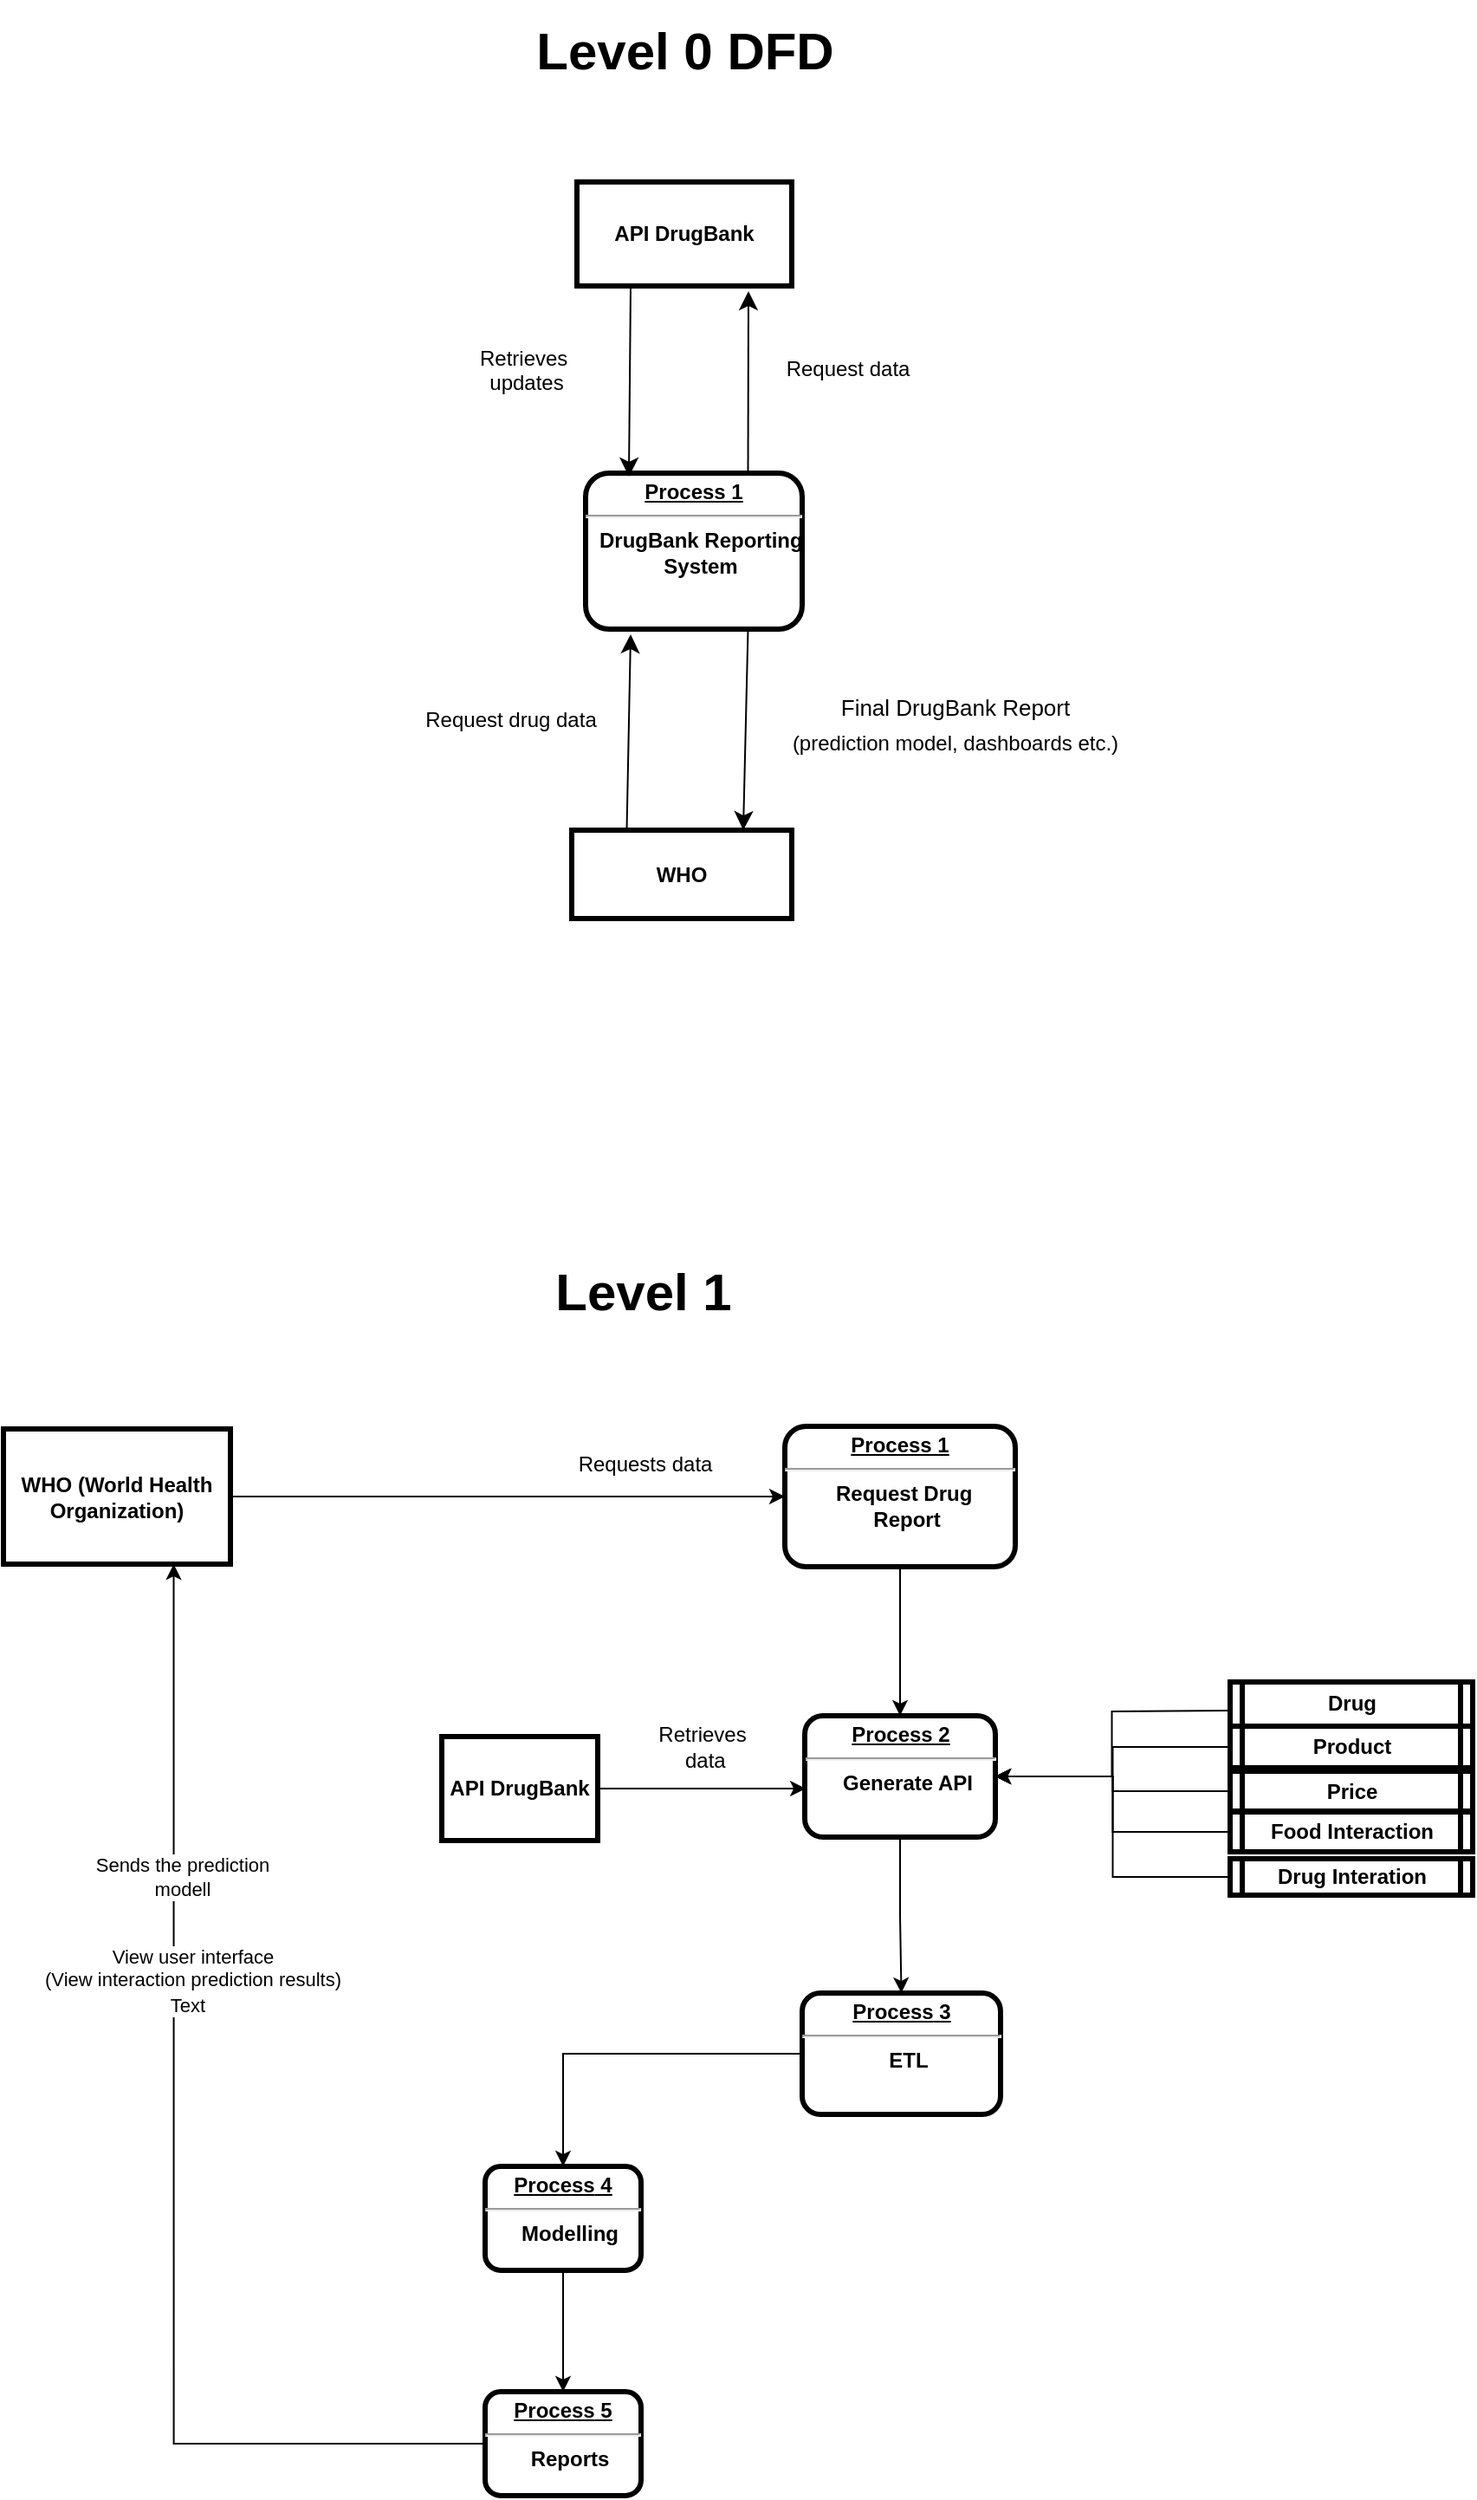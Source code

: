 <mxfile version="23.1.5" type="device">
  <diagram name="Page-1" id="Fyjw3lSKPRfceUW5DVw9">
    <mxGraphModel dx="1434" dy="3036" grid="1" gridSize="10" guides="1" tooltips="1" connect="1" arrows="1" fold="1" page="1" pageScale="1" pageWidth="850" pageHeight="1100" math="0" shadow="0">
      <root>
        <mxCell id="0" />
        <mxCell id="1" parent="0" />
        <mxCell id="1bp27MTQ7zRGK-JUnbW6-1" value="&lt;font style=&quot;font-size: 30px;&quot;&gt;Level 1&lt;/font&gt;" style="text;strokeColor=none;fillColor=none;html=1;align=center;verticalAlign=middle;whiteSpace=wrap;rounded=0;fontSize=16;fontStyle=1" parent="1" vertex="1">
          <mxGeometry x="303" y="-1280" width="137" height="49" as="geometry" />
        </mxCell>
        <mxCell id="1bp27MTQ7zRGK-JUnbW6-18" style="edgeStyle=orthogonalEdgeStyle;rounded=0;orthogonalLoop=1;jettySize=auto;html=1;exitX=0;exitY=0.5;exitDx=0;exitDy=0;entryX=1;entryY=0.5;entryDx=0;entryDy=0;" parent="1" target="1bp27MTQ7zRGK-JUnbW6-31" edge="1">
          <mxGeometry relative="1" as="geometry">
            <mxPoint x="709" y="-1013" as="sourcePoint" />
          </mxGeometry>
        </mxCell>
        <mxCell id="1bp27MTQ7zRGK-JUnbW6-20" style="edgeStyle=orthogonalEdgeStyle;rounded=0;orthogonalLoop=1;jettySize=auto;html=1;exitX=0;exitY=0.5;exitDx=0;exitDy=0;entryX=1;entryY=0.5;entryDx=0;entryDy=0;" parent="1" source="1bp27MTQ7zRGK-JUnbW6-21" target="1bp27MTQ7zRGK-JUnbW6-31" edge="1">
          <mxGeometry relative="1" as="geometry" />
        </mxCell>
        <mxCell id="1bp27MTQ7zRGK-JUnbW6-21" value="Drug Interation" style="shape=process;whiteSpace=wrap;align=center;verticalAlign=middle;size=0.048;fontStyle=1;strokeWidth=3;fillColor=default;" parent="1" vertex="1">
          <mxGeometry x="710" y="-927.5" width="140" height="21" as="geometry" />
        </mxCell>
        <mxCell id="1bp27MTQ7zRGK-JUnbW6-22" style="edgeStyle=orthogonalEdgeStyle;rounded=0;orthogonalLoop=1;jettySize=auto;html=1;exitX=0;exitY=0.5;exitDx=0;exitDy=0;entryX=1;entryY=0.5;entryDx=0;entryDy=0;" parent="1" source="1bp27MTQ7zRGK-JUnbW6-23" target="1bp27MTQ7zRGK-JUnbW6-31" edge="1">
          <mxGeometry relative="1" as="geometry" />
        </mxCell>
        <mxCell id="1bp27MTQ7zRGK-JUnbW6-23" value="Food Interaction" style="shape=process;whiteSpace=wrap;align=center;verticalAlign=middle;size=0.048;fontStyle=1;strokeWidth=3;fillColor=default;" parent="1" vertex="1">
          <mxGeometry x="710" y="-954.5" width="140" height="23" as="geometry" />
        </mxCell>
        <mxCell id="1bp27MTQ7zRGK-JUnbW6-24" style="edgeStyle=orthogonalEdgeStyle;rounded=0;orthogonalLoop=1;jettySize=auto;html=1;exitX=0;exitY=0.5;exitDx=0;exitDy=0;entryX=1;entryY=0.5;entryDx=0;entryDy=0;" parent="1" source="1bp27MTQ7zRGK-JUnbW6-25" target="1bp27MTQ7zRGK-JUnbW6-31" edge="1">
          <mxGeometry relative="1" as="geometry" />
        </mxCell>
        <mxCell id="1bp27MTQ7zRGK-JUnbW6-25" value="Product" style="shape=process;whiteSpace=wrap;align=center;verticalAlign=middle;size=0.048;fontStyle=1;strokeWidth=3;fillColor=default;" parent="1" vertex="1">
          <mxGeometry x="710" y="-1004" width="140" height="24" as="geometry" />
        </mxCell>
        <mxCell id="1bp27MTQ7zRGK-JUnbW6-26" style="edgeStyle=orthogonalEdgeStyle;rounded=0;orthogonalLoop=1;jettySize=auto;html=1;exitX=0;exitY=0.5;exitDx=0;exitDy=0;entryX=1;entryY=0.5;entryDx=0;entryDy=0;" parent="1" source="1bp27MTQ7zRGK-JUnbW6-27" target="1bp27MTQ7zRGK-JUnbW6-31" edge="1">
          <mxGeometry relative="1" as="geometry" />
        </mxCell>
        <mxCell id="1bp27MTQ7zRGK-JUnbW6-27" value="Price" style="shape=process;whiteSpace=wrap;align=center;verticalAlign=middle;size=0.048;fontStyle=1;strokeWidth=3;fillColor=default;" parent="1" vertex="1">
          <mxGeometry x="710" y="-978" width="140" height="23" as="geometry" />
        </mxCell>
        <mxCell id="1bp27MTQ7zRGK-JUnbW6-29" value="Drug" style="shape=process;whiteSpace=wrap;align=center;verticalAlign=middle;size=0.048;fontStyle=1;strokeWidth=3;fillColor=none;" parent="1" vertex="1">
          <mxGeometry x="710" y="-1029.5" width="140" height="25.5" as="geometry" />
        </mxCell>
        <mxCell id="1bp27MTQ7zRGK-JUnbW6-30" style="edgeStyle=orthogonalEdgeStyle;rounded=0;orthogonalLoop=1;jettySize=auto;html=1;exitX=0.5;exitY=1;exitDx=0;exitDy=0;" parent="1" source="1bp27MTQ7zRGK-JUnbW6-31" target="1bp27MTQ7zRGK-JUnbW6-33" edge="1">
          <mxGeometry relative="1" as="geometry" />
        </mxCell>
        <mxCell id="1bp27MTQ7zRGK-JUnbW6-31" value="&lt;p style=&quot;margin: 0px; margin-top: 4px; text-align: center; text-decoration: underline;&quot;&gt;&lt;strong&gt;Process 2&lt;br&gt;&lt;/strong&gt;&lt;/p&gt;&lt;hr&gt;&lt;p style=&quot;margin: 0px; margin-left: 8px;&quot;&gt;Generate API&lt;/p&gt;" style="verticalAlign=middle;align=center;overflow=fill;fontSize=12;fontFamily=Helvetica;html=1;rounded=1;fontStyle=1;strokeWidth=3;fillColor=default;" parent="1" vertex="1">
          <mxGeometry x="464.5" y="-1010" width="110" height="70" as="geometry" />
        </mxCell>
        <mxCell id="1bp27MTQ7zRGK-JUnbW6-33" value="&lt;p style=&quot;margin: 0px; margin-top: 4px; text-align: center; text-decoration: underline;&quot;&gt;&lt;strong&gt;&lt;strong&gt;Process&lt;/strong&gt; 3&lt;br&gt;&lt;/strong&gt;&lt;/p&gt;&lt;hr&gt;&lt;p style=&quot;margin: 0px; margin-left: 8px;&quot;&gt;ETL&lt;/p&gt;" style="verticalAlign=middle;align=center;overflow=fill;fontSize=12;fontFamily=Helvetica;html=1;rounded=1;fontStyle=1;strokeWidth=3;fillColor=default;" parent="1" vertex="1">
          <mxGeometry x="463" y="-850" width="114.5" height="70" as="geometry" />
        </mxCell>
        <mxCell id="1bp27MTQ7zRGK-JUnbW6-36" style="edgeStyle=orthogonalEdgeStyle;rounded=0;orthogonalLoop=1;jettySize=auto;html=1;exitX=0.5;exitY=1;exitDx=0;exitDy=0;" parent="1" source="1bp27MTQ7zRGK-JUnbW6-37" target="1bp27MTQ7zRGK-JUnbW6-31" edge="1">
          <mxGeometry relative="1" as="geometry" />
        </mxCell>
        <mxCell id="1bp27MTQ7zRGK-JUnbW6-37" value="&lt;p style=&quot;margin: 0px; margin-top: 4px; text-align: center; text-decoration: underline;&quot;&gt;&lt;strong&gt;Process 1&lt;br&gt;&lt;/strong&gt;&lt;/p&gt;&lt;hr&gt;&lt;p style=&quot;margin: 0px; margin-left: 8px;&quot;&gt;Request Drug&amp;nbsp;&lt;/p&gt;&lt;p style=&quot;margin: 0px; margin-left: 8px;&quot;&gt;Report&lt;/p&gt;" style="verticalAlign=middle;align=center;overflow=fill;fontSize=12;fontFamily=Helvetica;html=1;rounded=1;fontStyle=1;strokeWidth=3;fillColor=default;" parent="1" vertex="1">
          <mxGeometry x="453" y="-1177" width="133" height="81" as="geometry" />
        </mxCell>
        <mxCell id="1bp27MTQ7zRGK-JUnbW6-38" style="edgeStyle=orthogonalEdgeStyle;rounded=0;orthogonalLoop=1;jettySize=auto;html=1;exitX=1;exitY=0.5;exitDx=0;exitDy=0;entryX=0;entryY=0.5;entryDx=0;entryDy=0;" parent="1" source="1bp27MTQ7zRGK-JUnbW6-39" target="1bp27MTQ7zRGK-JUnbW6-37" edge="1">
          <mxGeometry relative="1" as="geometry" />
        </mxCell>
        <mxCell id="1bp27MTQ7zRGK-JUnbW6-39" value="WHO (World Health Organization)" style="whiteSpace=wrap;align=center;verticalAlign=middle;fontStyle=1;strokeWidth=3;fillColor=default;" parent="1" vertex="1">
          <mxGeometry x="2" y="-1175.5" width="131" height="78" as="geometry" />
        </mxCell>
        <mxCell id="1bp27MTQ7zRGK-JUnbW6-40" value="Requests data" style="text;html=1;align=center;verticalAlign=middle;resizable=0;points=[];autosize=1;strokeColor=none;fillColor=none;" parent="1" vertex="1">
          <mxGeometry x="322" y="-1170" width="100" height="30" as="geometry" />
        </mxCell>
        <mxCell id="1bp27MTQ7zRGK-JUnbW6-41" value="API DrugBank" style="whiteSpace=wrap;align=center;verticalAlign=middle;fontStyle=1;strokeWidth=3;fillColor=default;" parent="1" vertex="1">
          <mxGeometry x="255" y="-998" width="90" height="60" as="geometry" />
        </mxCell>
        <mxCell id="1bp27MTQ7zRGK-JUnbW6-42" value="Retrieves &lt;br&gt;&amp;nbsp;data" style="text;html=1;align=center;verticalAlign=middle;resizable=0;points=[];autosize=1;strokeColor=none;fillColor=none;" parent="1" vertex="1">
          <mxGeometry x="370" y="-1012" width="70" height="40" as="geometry" />
        </mxCell>
        <mxCell id="1bp27MTQ7zRGK-JUnbW6-43" style="edgeStyle=orthogonalEdgeStyle;rounded=0;orthogonalLoop=1;jettySize=auto;html=1;exitX=1;exitY=0.5;exitDx=0;exitDy=0;entryX=0.005;entryY=0.6;entryDx=0;entryDy=0;entryPerimeter=0;" parent="1" source="1bp27MTQ7zRGK-JUnbW6-41" target="1bp27MTQ7zRGK-JUnbW6-31" edge="1">
          <mxGeometry relative="1" as="geometry" />
        </mxCell>
        <mxCell id="1bp27MTQ7zRGK-JUnbW6-44" style="edgeStyle=orthogonalEdgeStyle;rounded=0;orthogonalLoop=1;jettySize=auto;html=1;exitX=0;exitY=0.5;exitDx=0;exitDy=0;entryX=0.75;entryY=1;entryDx=0;entryDy=0;" parent="1" source="1bp27MTQ7zRGK-JUnbW6-50" target="1bp27MTQ7zRGK-JUnbW6-39" edge="1">
          <mxGeometry relative="1" as="geometry" />
        </mxCell>
        <mxCell id="1bp27MTQ7zRGK-JUnbW6-46" value="View user interface&lt;br&gt;(View interaction prediction results)&lt;div&gt;&lt;br/&gt;&lt;/div&gt;" style="edgeLabel;html=1;align=center;verticalAlign=middle;resizable=0;points=[];" parent="1bp27MTQ7zRGK-JUnbW6-44" vertex="1" connectable="0">
          <mxGeometry x="-0.113" y="1" relative="1" as="geometry">
            <mxPoint x="11" y="-143" as="offset" />
          </mxGeometry>
        </mxCell>
        <mxCell id="1bp27MTQ7zRGK-JUnbW6-47" value="Sends the prediction&lt;br style=&quot;border-color: var(--border-color);&quot;&gt;&amp;nbsp;modell&amp;nbsp;" style="edgeLabel;html=1;align=center;verticalAlign=middle;resizable=0;points=[];" parent="1bp27MTQ7zRGK-JUnbW6-44" vertex="1" connectable="0">
          <mxGeometry x="-0.012" y="-1" relative="1" as="geometry">
            <mxPoint x="3" y="-167" as="offset" />
          </mxGeometry>
        </mxCell>
        <mxCell id="yrdK_d2aPB04I4Tzec2i-1" value="Text" style="edgeLabel;html=1;align=center;verticalAlign=middle;resizable=0;points=[];" vertex="1" connectable="0" parent="1bp27MTQ7zRGK-JUnbW6-44">
          <mxGeometry x="0.26" y="-7" relative="1" as="geometry">
            <mxPoint as="offset" />
          </mxGeometry>
        </mxCell>
        <mxCell id="1bp27MTQ7zRGK-JUnbW6-48" style="edgeStyle=orthogonalEdgeStyle;rounded=0;orthogonalLoop=1;jettySize=auto;html=1;exitX=0.5;exitY=1;exitDx=0;exitDy=0;" parent="1" source="1bp27MTQ7zRGK-JUnbW6-49" target="1bp27MTQ7zRGK-JUnbW6-50" edge="1">
          <mxGeometry relative="1" as="geometry" />
        </mxCell>
        <mxCell id="1bp27MTQ7zRGK-JUnbW6-50" value="&lt;p style=&quot;margin: 0px; margin-top: 4px; text-align: center; text-decoration: underline;&quot;&gt;&lt;strong&gt;&lt;strong&gt;Process&lt;/strong&gt; 5&lt;br&gt;&lt;/strong&gt;&lt;/p&gt;&lt;hr&gt;&lt;p style=&quot;margin: 0px; margin-left: 8px;&quot;&gt;Reports&lt;/p&gt;" style="verticalAlign=middle;align=center;overflow=fill;fontSize=12;fontFamily=Helvetica;html=1;rounded=1;fontStyle=1;strokeWidth=3;fillColor=default;" parent="1" vertex="1">
          <mxGeometry x="280" y="-620" width="90" height="60" as="geometry" />
        </mxCell>
        <mxCell id="1bp27MTQ7zRGK-JUnbW6-51" value="&lt;font style=&quot;font-size: 30px;&quot;&gt;&lt;b&gt;Level 0 DFD&lt;/b&gt;&lt;/font&gt;" style="text;strokeColor=none;fillColor=none;html=1;align=center;verticalAlign=middle;whiteSpace=wrap;rounded=0;fontSize=16;" parent="1" vertex="1">
          <mxGeometry x="306.75" y="-2000" width="176.5" height="58" as="geometry" />
        </mxCell>
        <mxCell id="1bp27MTQ7zRGK-JUnbW6-52" value="Retrieves &#xa;updates" style="text;spacingTop=-5;align=center" parent="1" vertex="1">
          <mxGeometry x="252" y="-1802" width="104" height="37" as="geometry" />
        </mxCell>
        <mxCell id="1bp27MTQ7zRGK-JUnbW6-53" value="Request drug data" style="text;spacingTop=-5;align=center" parent="1" vertex="1">
          <mxGeometry x="257" y="-1593.5" width="76" height="20" as="geometry" />
        </mxCell>
        <mxCell id="1bp27MTQ7zRGK-JUnbW6-54" value="Request data" style="text;html=1;align=center;verticalAlign=middle;resizable=0;points=[];autosize=1;strokeColor=none;fillColor=none;" parent="1" vertex="1">
          <mxGeometry x="444" y="-1802" width="90" height="30" as="geometry" />
        </mxCell>
        <mxCell id="1bp27MTQ7zRGK-JUnbW6-55" value="API DrugBank" style="whiteSpace=wrap;align=center;verticalAlign=middle;fontStyle=1;strokeWidth=3;fillColor=none;" parent="1" vertex="1">
          <mxGeometry x="333" y="-1895" width="124" height="60" as="geometry" />
        </mxCell>
        <mxCell id="1bp27MTQ7zRGK-JUnbW6-56" style="edgeStyle=none;curved=1;rounded=0;orthogonalLoop=1;jettySize=auto;html=1;exitX=0.75;exitY=0;exitDx=0;exitDy=0;fontSize=12;startSize=8;endSize=8;" parent="1" source="1bp27MTQ7zRGK-JUnbW6-57" edge="1">
          <mxGeometry relative="1" as="geometry">
            <mxPoint x="432" y="-1832" as="targetPoint" />
          </mxGeometry>
        </mxCell>
        <mxCell id="1bp27MTQ7zRGK-JUnbW6-57" value="&lt;p style=&quot;margin: 0px; margin-top: 4px; text-align: center; text-decoration: underline;&quot;&gt;&lt;strong&gt;Process 1&lt;br&gt;&lt;/strong&gt;&lt;/p&gt;&lt;hr&gt;&lt;p style=&quot;margin: 0px; margin-left: 8px;&quot;&gt;DrugBank Reporting&amp;nbsp;&lt;/p&gt;&lt;p style=&quot;margin: 0px; margin-left: 8px;&quot;&gt;System&lt;/p&gt;" style="verticalAlign=middle;align=center;overflow=fill;fontSize=12;fontFamily=Helvetica;html=1;rounded=1;fontStyle=1;strokeWidth=3;fillColor=none;" parent="1" vertex="1">
          <mxGeometry x="338" y="-1727" width="125" height="90" as="geometry" />
        </mxCell>
        <mxCell id="1bp27MTQ7zRGK-JUnbW6-58" style="edgeStyle=none;curved=1;rounded=0;orthogonalLoop=1;jettySize=auto;html=1;exitX=0.25;exitY=1;exitDx=0;exitDy=0;entryX=0.2;entryY=0.022;entryDx=0;entryDy=0;entryPerimeter=0;fontSize=12;startSize=8;endSize=8;" parent="1" source="1bp27MTQ7zRGK-JUnbW6-55" target="1bp27MTQ7zRGK-JUnbW6-57" edge="1">
          <mxGeometry relative="1" as="geometry" />
        </mxCell>
        <mxCell id="1bp27MTQ7zRGK-JUnbW6-59" style="edgeStyle=none;curved=1;rounded=0;orthogonalLoop=1;jettySize=auto;html=1;exitX=0.25;exitY=0;exitDx=0;exitDy=0;fontSize=12;startSize=8;endSize=8;" parent="1" source="1bp27MTQ7zRGK-JUnbW6-60" edge="1">
          <mxGeometry relative="1" as="geometry">
            <mxPoint x="364" y="-1634" as="targetPoint" />
          </mxGeometry>
        </mxCell>
        <mxCell id="1bp27MTQ7zRGK-JUnbW6-60" value="WHO" style="whiteSpace=wrap;align=center;verticalAlign=middle;fontStyle=1;strokeWidth=3;fillColor=none;" parent="1" vertex="1">
          <mxGeometry x="330" y="-1521" width="127" height="51" as="geometry" />
        </mxCell>
        <mxCell id="1bp27MTQ7zRGK-JUnbW6-61" style="edgeStyle=none;curved=1;rounded=0;orthogonalLoop=1;jettySize=auto;html=1;exitX=0.75;exitY=1;exitDx=0;exitDy=0;fontSize=12;startSize=8;endSize=8;" parent="1" source="1bp27MTQ7zRGK-JUnbW6-57" edge="1">
          <mxGeometry relative="1" as="geometry">
            <mxPoint x="429" y="-1521" as="targetPoint" />
          </mxGeometry>
        </mxCell>
        <mxCell id="1bp27MTQ7zRGK-JUnbW6-62" value="&lt;font style=&quot;font-size: 13px;&quot;&gt;Final DrugBank Report&lt;/font&gt;&lt;br style=&quot;border-color: var(--border-color); font-size: 12px;&quot;&gt;&lt;span style=&quot;font-size: 12px;&quot;&gt;(prediction model, dashboards etc.)&lt;/span&gt;" style="text;strokeColor=none;fillColor=none;html=1;align=center;verticalAlign=middle;whiteSpace=wrap;rounded=0;fontSize=16;" parent="1" vertex="1">
          <mxGeometry x="452" y="-1617" width="199" height="67" as="geometry" />
        </mxCell>
        <mxCell id="yrdK_d2aPB04I4Tzec2i-2" value="" style="edgeStyle=orthogonalEdgeStyle;rounded=0;orthogonalLoop=1;jettySize=auto;html=1;exitX=0;exitY=0.5;exitDx=0;exitDy=0;" edge="1" parent="1" source="1bp27MTQ7zRGK-JUnbW6-33" target="1bp27MTQ7zRGK-JUnbW6-49">
          <mxGeometry relative="1" as="geometry">
            <mxPoint x="465" y="-805" as="sourcePoint" />
            <mxPoint x="334" y="-703" as="targetPoint" />
          </mxGeometry>
        </mxCell>
        <mxCell id="1bp27MTQ7zRGK-JUnbW6-49" value="&lt;p style=&quot;margin: 0px; margin-top: 4px; text-align: center; text-decoration: underline;&quot;&gt;&lt;strong&gt;&lt;strong&gt;Process&lt;/strong&gt;&amp;nbsp;4&lt;br&gt;&lt;/strong&gt;&lt;/p&gt;&lt;hr&gt;&lt;p style=&quot;margin: 0px; margin-left: 8px;&quot;&gt;Modelling&lt;/p&gt;" style="verticalAlign=middle;align=center;overflow=fill;fontSize=12;fontFamily=Helvetica;html=1;rounded=1;fontStyle=1;strokeWidth=3;fillColor=default;" parent="1" vertex="1">
          <mxGeometry x="280" y="-750" width="90" height="60" as="geometry" />
        </mxCell>
      </root>
    </mxGraphModel>
  </diagram>
</mxfile>
